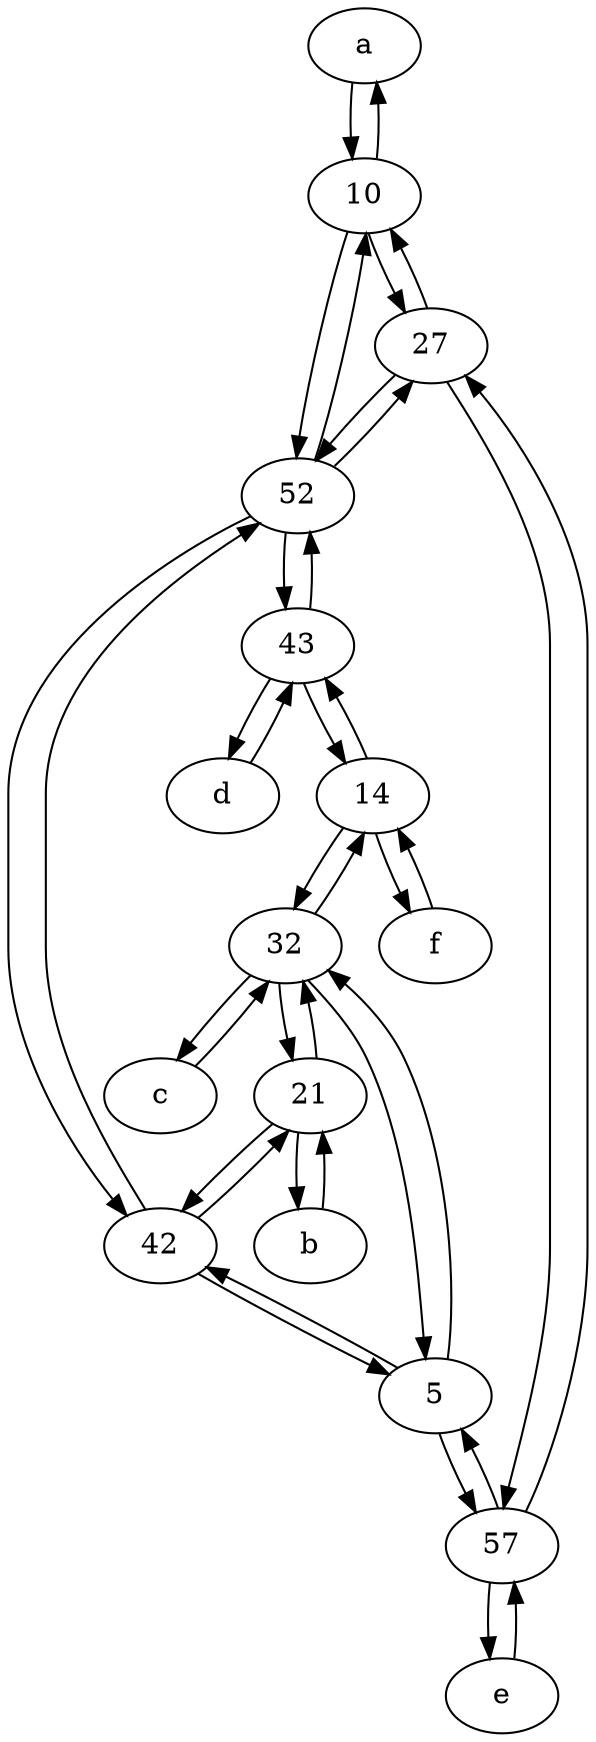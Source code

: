 digraph  {
	a [pos="40,10!"];
	d [pos="20,30!"];
	21;
	32;
	52;
	43;
	27;
	e [pos="30,50!"];
	b [pos="50,20!"];
	14;
	57;
	42;
	f [pos="15,45!"];
	10;
	5;
	c [pos="20,10!"];
	27 -> 10;
	21 -> 32;
	52 -> 42;
	32 -> c;
	32 -> 21;
	10 -> 27;
	52 -> 10;
	10 -> 52;
	14 -> 43;
	27 -> 57;
	43 -> 14;
	57 -> 27;
	14 -> 32;
	32 -> 5;
	21 -> b;
	57 -> 5;
	27 -> 52;
	57 -> e;
	42 -> 52;
	32 -> 14;
	52 -> 43;
	43 -> 52;
	5 -> 57;
	42 -> 5;
	d -> 43;
	21 -> 42;
	c -> 32;
	e -> 57;
	42 -> 21;
	a -> 10;
	5 -> 32;
	43 -> d;
	10 -> a;
	f -> 14;
	14 -> f;
	b -> 21;
	5 -> 42;
	52 -> 27;

	}